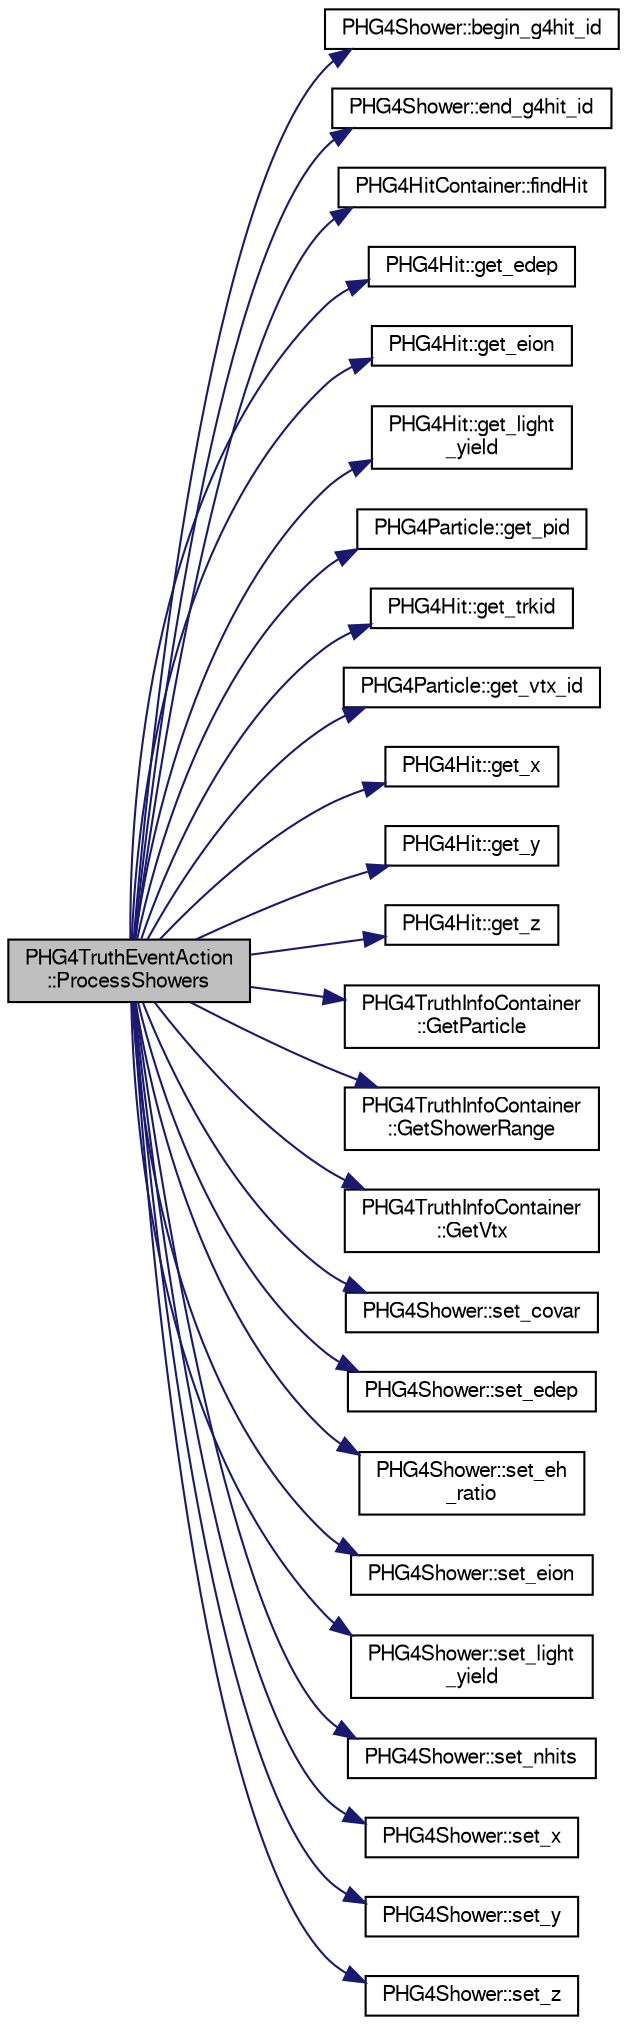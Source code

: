 digraph "PHG4TruthEventAction::ProcessShowers"
{
  bgcolor="transparent";
  edge [fontname="FreeSans",fontsize="10",labelfontname="FreeSans",labelfontsize="10"];
  node [fontname="FreeSans",fontsize="10",shape=record];
  rankdir="LR";
  Node1 [label="PHG4TruthEventAction\l::ProcessShowers",height=0.2,width=0.4,color="black", fillcolor="grey75", style="filled" fontcolor="black"];
  Node1 -> Node2 [color="midnightblue",fontsize="10",style="solid",fontname="FreeSans"];
  Node2 [label="PHG4Shower::begin_g4hit_id",height=0.2,width=0.4,color="black",URL="$db/d88/classPHG4Shower.html#ac4c986b4fb0766e8de15fd22a0ddc231"];
  Node1 -> Node3 [color="midnightblue",fontsize="10",style="solid",fontname="FreeSans"];
  Node3 [label="PHG4Shower::end_g4hit_id",height=0.2,width=0.4,color="black",URL="$db/d88/classPHG4Shower.html#af6a5f93e51b188b2c513899145a58c4a"];
  Node1 -> Node4 [color="midnightblue",fontsize="10",style="solid",fontname="FreeSans"];
  Node4 [label="PHG4HitContainer::findHit",height=0.2,width=0.4,color="black",URL="$d4/d30/classPHG4HitContainer.html#a62c24ef9c00bd714f597939598a87041"];
  Node1 -> Node5 [color="midnightblue",fontsize="10",style="solid",fontname="FreeSans"];
  Node5 [label="PHG4Hit::get_edep",height=0.2,width=0.4,color="black",URL="$d3/d9e/classPHG4Hit.html#a299edb9d0b140d0456f8bfecdf9cac56"];
  Node1 -> Node6 [color="midnightblue",fontsize="10",style="solid",fontname="FreeSans"];
  Node6 [label="PHG4Hit::get_eion",height=0.2,width=0.4,color="black",URL="$d3/d9e/classPHG4Hit.html#ab8db2cb7bc978a58777600b2bd7a22ac"];
  Node1 -> Node7 [color="midnightblue",fontsize="10",style="solid",fontname="FreeSans"];
  Node7 [label="PHG4Hit::get_light\l_yield",height=0.2,width=0.4,color="black",URL="$d3/d9e/classPHG4Hit.html#a58aae50a4a38ecbc38878e98bb71a1c7"];
  Node1 -> Node8 [color="midnightblue",fontsize="10",style="solid",fontname="FreeSans"];
  Node8 [label="PHG4Particle::get_pid",height=0.2,width=0.4,color="black",URL="$de/dc9/classPHG4Particle.html#a474033dbd058eea155c71fc4d17aaf4d"];
  Node1 -> Node9 [color="midnightblue",fontsize="10",style="solid",fontname="FreeSans"];
  Node9 [label="PHG4Hit::get_trkid",height=0.2,width=0.4,color="black",URL="$d3/d9e/classPHG4Hit.html#ac19cdd97dbd9b8154b8012ec0de01f76"];
  Node1 -> Node10 [color="midnightblue",fontsize="10",style="solid",fontname="FreeSans"];
  Node10 [label="PHG4Particle::get_vtx_id",height=0.2,width=0.4,color="black",URL="$de/dc9/classPHG4Particle.html#a02ca717804f76c532efaf6d1cdebda3e"];
  Node1 -> Node11 [color="midnightblue",fontsize="10",style="solid",fontname="FreeSans"];
  Node11 [label="PHG4Hit::get_x",height=0.2,width=0.4,color="black",URL="$d3/d9e/classPHG4Hit.html#a69cc7aee827e3da7cf86e87418f9211b"];
  Node1 -> Node12 [color="midnightblue",fontsize="10",style="solid",fontname="FreeSans"];
  Node12 [label="PHG4Hit::get_y",height=0.2,width=0.4,color="black",URL="$d3/d9e/classPHG4Hit.html#a17de3a9c9dc84ce4a50fc89082689d55"];
  Node1 -> Node13 [color="midnightblue",fontsize="10",style="solid",fontname="FreeSans"];
  Node13 [label="PHG4Hit::get_z",height=0.2,width=0.4,color="black",URL="$d3/d9e/classPHG4Hit.html#a06fcf6b2cbcc8413ca3d6a172458e94e"];
  Node1 -> Node14 [color="midnightblue",fontsize="10",style="solid",fontname="FreeSans"];
  Node14 [label="PHG4TruthInfoContainer\l::GetParticle",height=0.2,width=0.4,color="black",URL="$da/d6c/classPHG4TruthInfoContainer.html#abd3b1934fe45fac4ef5ae7b33bdbe1da"];
  Node1 -> Node15 [color="midnightblue",fontsize="10",style="solid",fontname="FreeSans"];
  Node15 [label="PHG4TruthInfoContainer\l::GetShowerRange",height=0.2,width=0.4,color="black",URL="$da/d6c/classPHG4TruthInfoContainer.html#ac6b9ed0a4bd663427a44f8b0518db0c3",tooltip="Get a range of iterators covering the entire container. "];
  Node1 -> Node16 [color="midnightblue",fontsize="10",style="solid",fontname="FreeSans"];
  Node16 [label="PHG4TruthInfoContainer\l::GetVtx",height=0.2,width=0.4,color="black",URL="$da/d6c/classPHG4TruthInfoContainer.html#a5f3f30ff74c7397069c6f0041849b53c"];
  Node1 -> Node17 [color="midnightblue",fontsize="10",style="solid",fontname="FreeSans"];
  Node17 [label="PHG4Shower::set_covar",height=0.2,width=0.4,color="black",URL="$db/d88/classPHG4Shower.html#abd3424a361b925bcee0d84af2be05d8f"];
  Node1 -> Node18 [color="midnightblue",fontsize="10",style="solid",fontname="FreeSans"];
  Node18 [label="PHG4Shower::set_edep",height=0.2,width=0.4,color="black",URL="$db/d88/classPHG4Shower.html#ae5dae33607ce91ae141c4b3cb5bc2b07"];
  Node1 -> Node19 [color="midnightblue",fontsize="10",style="solid",fontname="FreeSans"];
  Node19 [label="PHG4Shower::set_eh\l_ratio",height=0.2,width=0.4,color="black",URL="$db/d88/classPHG4Shower.html#a22b49281cbac4c09f9c833f0a610719b"];
  Node1 -> Node20 [color="midnightblue",fontsize="10",style="solid",fontname="FreeSans"];
  Node20 [label="PHG4Shower::set_eion",height=0.2,width=0.4,color="black",URL="$db/d88/classPHG4Shower.html#a3c34ea5a7e477fc5c77732303716bbd1"];
  Node1 -> Node21 [color="midnightblue",fontsize="10",style="solid",fontname="FreeSans"];
  Node21 [label="PHG4Shower::set_light\l_yield",height=0.2,width=0.4,color="black",URL="$db/d88/classPHG4Shower.html#aa4ff623dd709232a9dbad904347fa16f"];
  Node1 -> Node22 [color="midnightblue",fontsize="10",style="solid",fontname="FreeSans"];
  Node22 [label="PHG4Shower::set_nhits",height=0.2,width=0.4,color="black",URL="$db/d88/classPHG4Shower.html#ade6c437c9da90e91f4013d2a1c6373ff"];
  Node1 -> Node23 [color="midnightblue",fontsize="10",style="solid",fontname="FreeSans"];
  Node23 [label="PHG4Shower::set_x",height=0.2,width=0.4,color="black",URL="$db/d88/classPHG4Shower.html#a69b6813ee92ba2f62f41931cb1eb018c"];
  Node1 -> Node24 [color="midnightblue",fontsize="10",style="solid",fontname="FreeSans"];
  Node24 [label="PHG4Shower::set_y",height=0.2,width=0.4,color="black",URL="$db/d88/classPHG4Shower.html#a1fb664089eee8e0cf0413291f70c19a7"];
  Node1 -> Node25 [color="midnightblue",fontsize="10",style="solid",fontname="FreeSans"];
  Node25 [label="PHG4Shower::set_z",height=0.2,width=0.4,color="black",URL="$db/d88/classPHG4Shower.html#a7d0b90cadcbf405b0b205d3030d7c599"];
}
